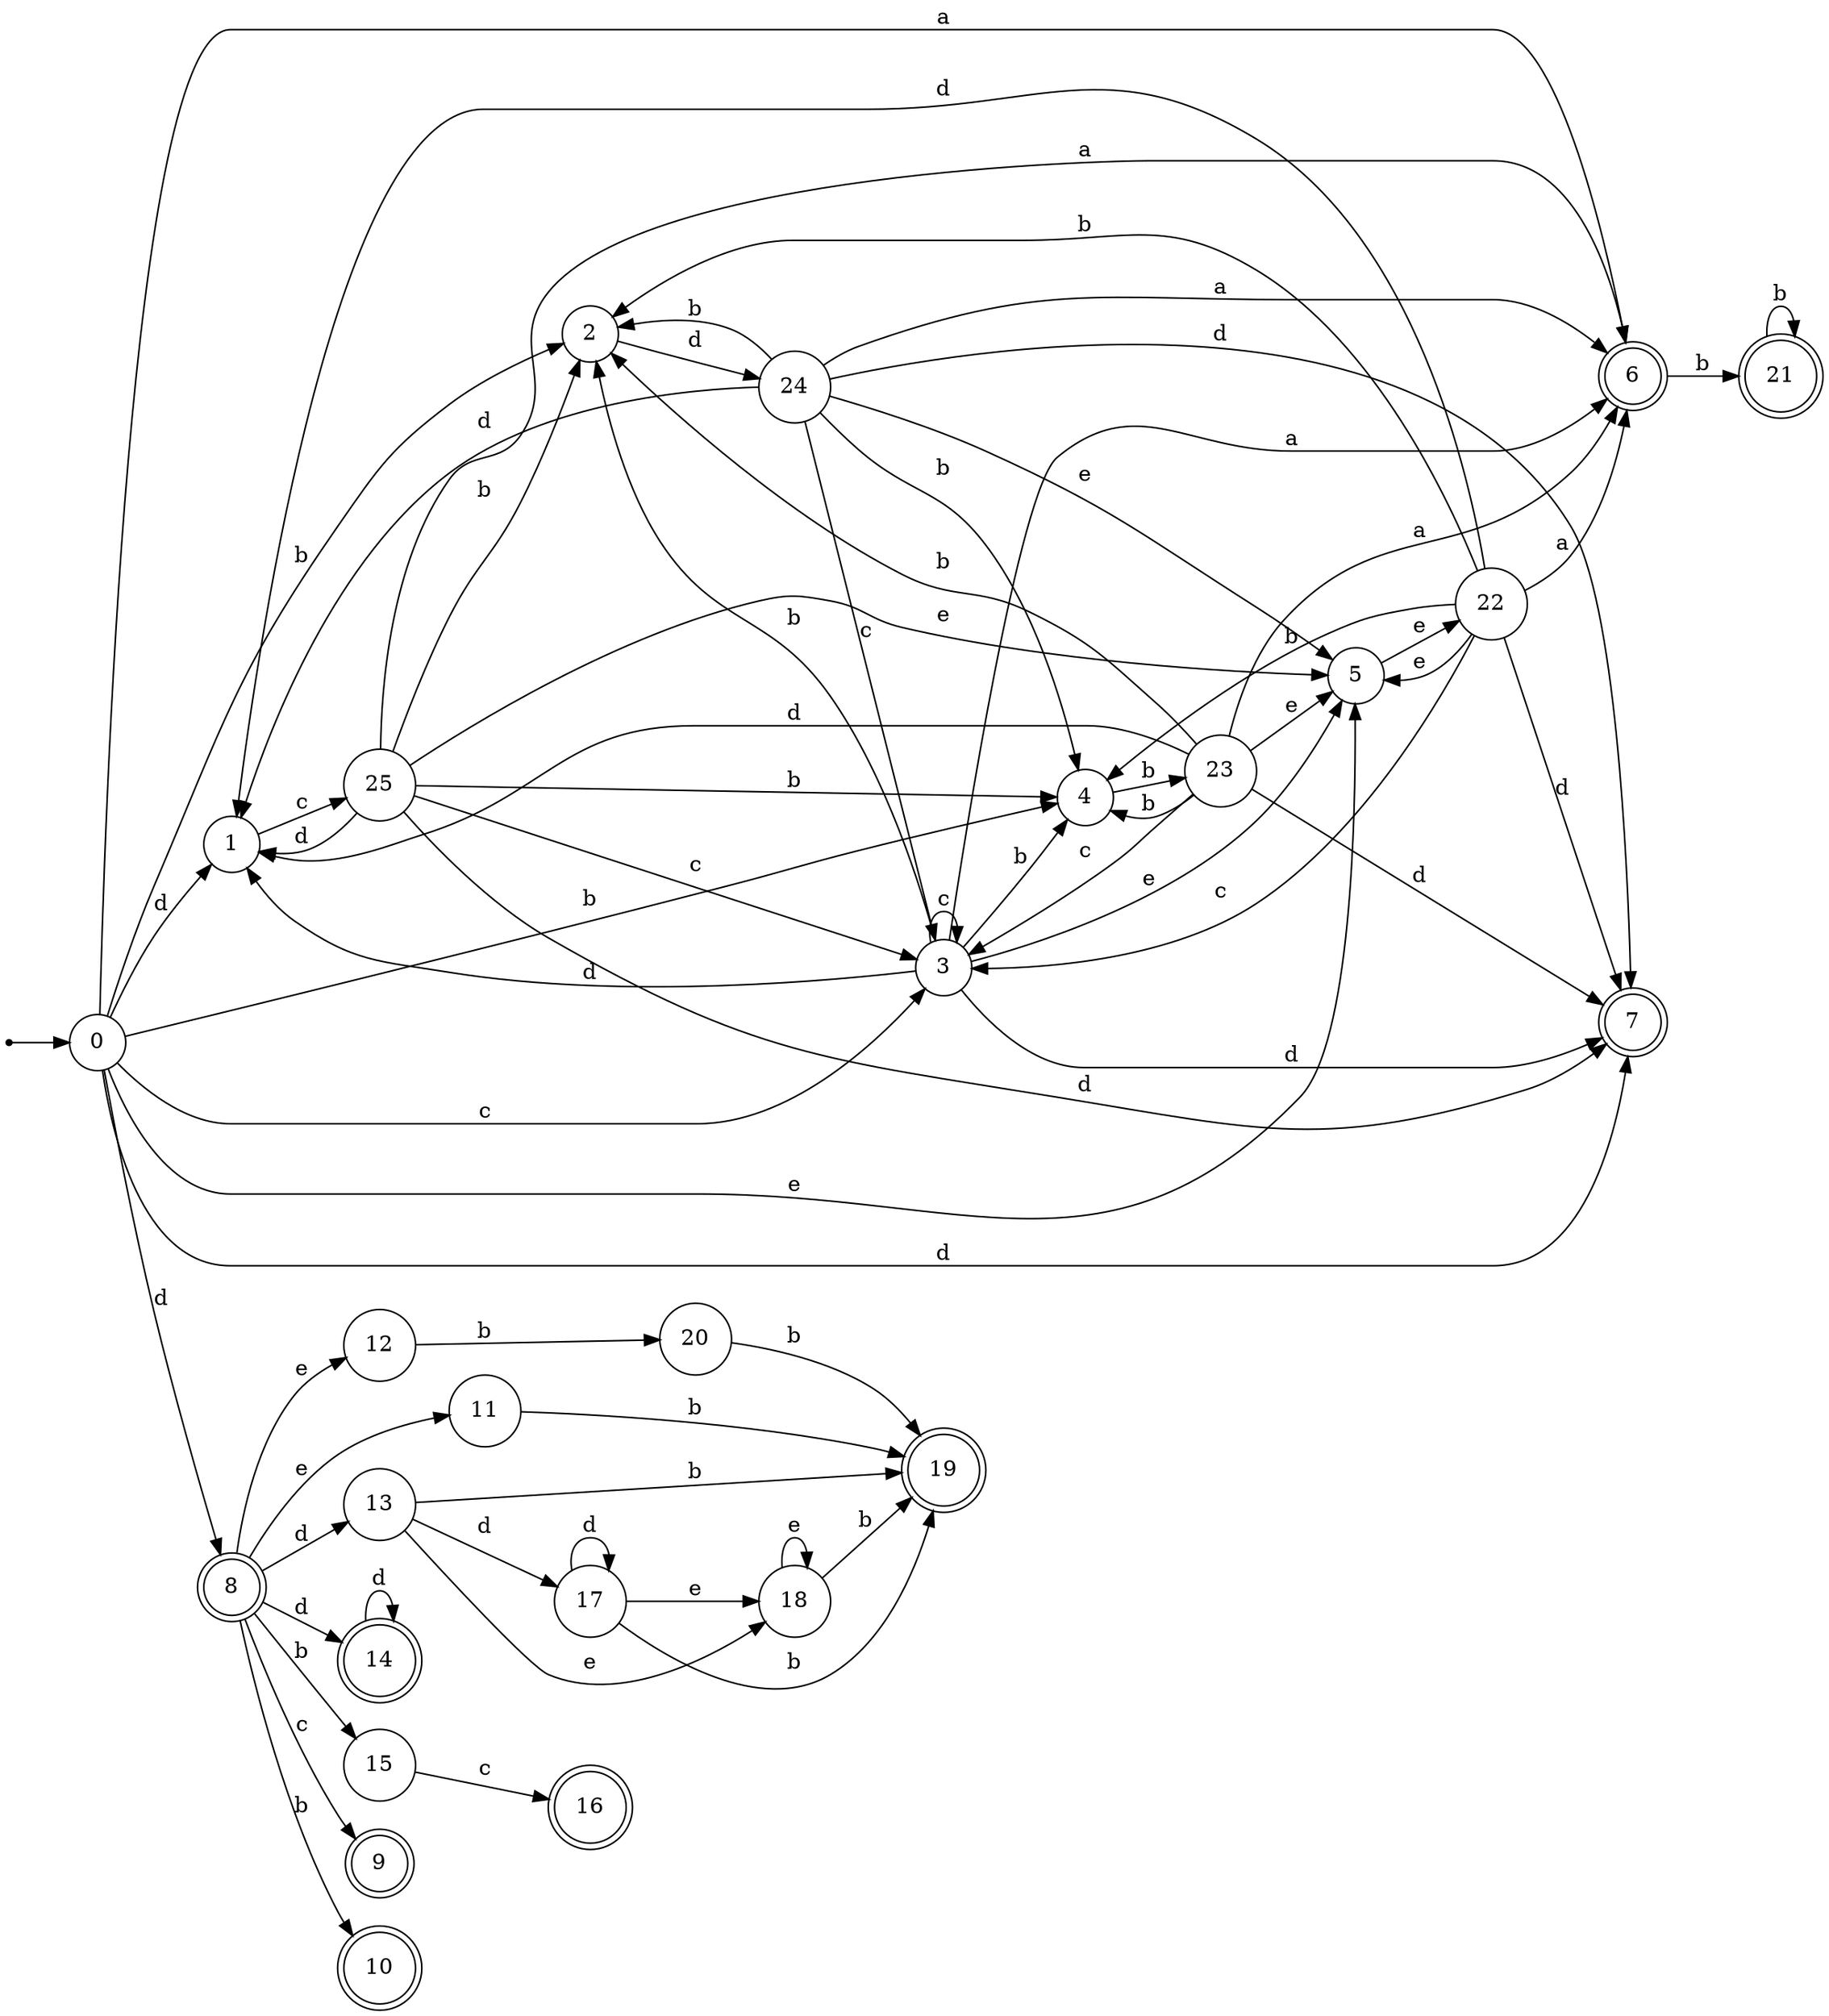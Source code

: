 digraph finite_state_machine {
rankdir=LR;
size="20,20";
node [shape = point]; "dummy0"
node [shape = circle]; "0";
"dummy0" -> "0";
node [shape = circle]; "1";
node [shape = circle]; "2";
node [shape = circle]; "3";
node [shape = circle]; "4";
node [shape = circle]; "5";
node [shape = doublecircle]; "6";node [shape = doublecircle]; "7";node [shape = doublecircle]; "8";node [shape = doublecircle]; "9";node [shape = doublecircle]; "10";node [shape = circle]; "11";
node [shape = circle]; "12";
node [shape = circle]; "13";
node [shape = doublecircle]; "14";node [shape = circle]; "15";
node [shape = doublecircle]; "16";node [shape = circle]; "17";
node [shape = circle]; "18";
node [shape = doublecircle]; "19";node [shape = circle]; "20";
node [shape = doublecircle]; "21";node [shape = circle]; "22";
node [shape = circle]; "23";
node [shape = circle]; "24";
node [shape = circle]; "25";
"0" -> "8" [label = "d"];
 "0" -> "1" [label = "d"];
 "0" -> "7" [label = "d"];
 "0" -> "2" [label = "b"];
 "0" -> "4" [label = "b"];
 "0" -> "3" [label = "c"];
 "0" -> "5" [label = "e"];
 "0" -> "6" [label = "a"];
 "8" -> "9" [label = "c"];
 "8" -> "10" [label = "b"];
 "8" -> "15" [label = "b"];
 "8" -> "11" [label = "e"];
 "8" -> "12" [label = "e"];
 "8" -> "13" [label = "d"];
 "8" -> "14" [label = "d"];
 "15" -> "16" [label = "c"];
 "14" -> "14" [label = "d"];
 "13" -> "17" [label = "d"];
 "13" -> "18" [label = "e"];
 "13" -> "19" [label = "b"];
 "18" -> "18" [label = "e"];
 "18" -> "19" [label = "b"];
 "17" -> "17" [label = "d"];
 "17" -> "18" [label = "e"];
 "17" -> "19" [label = "b"];
 "12" -> "20" [label = "b"];
 "20" -> "19" [label = "b"];
 "11" -> "19" [label = "b"];
 "6" -> "21" [label = "b"];
 "21" -> "21" [label = "b"];
 "5" -> "22" [label = "e"];
 "22" -> "5" [label = "e"];
 "22" -> "1" [label = "d"];
 "22" -> "7" [label = "d"];
 "22" -> "2" [label = "b"];
 "22" -> "4" [label = "b"];
 "22" -> "3" [label = "c"];
 "22" -> "6" [label = "a"];
 "4" -> "23" [label = "b"];
 "23" -> "2" [label = "b"];
 "23" -> "4" [label = "b"];
 "23" -> "1" [label = "d"];
 "23" -> "7" [label = "d"];
 "23" -> "3" [label = "c"];
 "23" -> "5" [label = "e"];
 "23" -> "6" [label = "a"];
 "3" -> "3" [label = "c"];
 "3" -> "1" [label = "d"];
 "3" -> "7" [label = "d"];
 "3" -> "2" [label = "b"];
 "3" -> "4" [label = "b"];
 "3" -> "5" [label = "e"];
 "3" -> "6" [label = "a"];
 "2" -> "24" [label = "d"];
 "24" -> "2" [label = "b"];
 "24" -> "4" [label = "b"];
 "24" -> "1" [label = "d"];
 "24" -> "7" [label = "d"];
 "24" -> "3" [label = "c"];
 "24" -> "5" [label = "e"];
 "24" -> "6" [label = "a"];
 "1" -> "25" [label = "c"];
 "25" -> "1" [label = "d"];
 "25" -> "7" [label = "d"];
 "25" -> "2" [label = "b"];
 "25" -> "4" [label = "b"];
 "25" -> "3" [label = "c"];
 "25" -> "5" [label = "e"];
 "25" -> "6" [label = "a"];
 }

